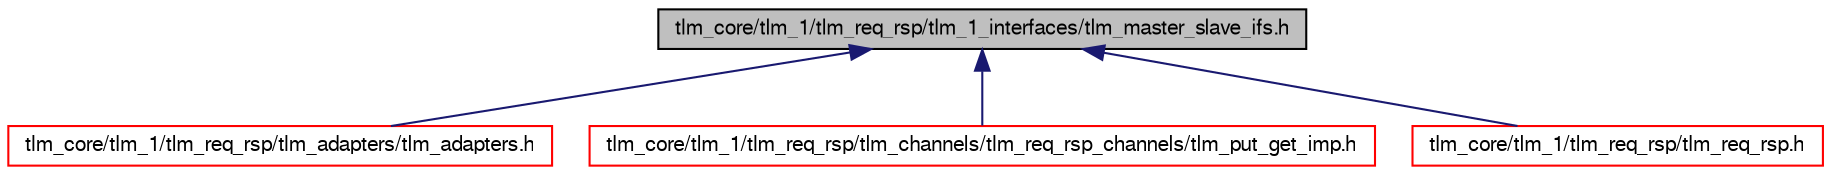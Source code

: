 digraph G
{
  edge [fontname="FreeSans",fontsize="10",labelfontname="FreeSans",labelfontsize="10"];
  node [fontname="FreeSans",fontsize="10",shape=record];
  Node1 [label="tlm_core/tlm_1/tlm_req_rsp/tlm_1_interfaces/tlm_master_slave_ifs.h",height=0.2,width=0.4,color="black", fillcolor="grey75", style="filled" fontcolor="black"];
  Node1 -> Node2 [dir=back,color="midnightblue",fontsize="10",style="solid",fontname="FreeSans"];
  Node2 [label="tlm_core/tlm_1/tlm_req_rsp/tlm_adapters/tlm_adapters.h",height=0.2,width=0.4,color="red", fillcolor="white", style="filled",URL="$a00133.html"];
  Node1 -> Node3 [dir=back,color="midnightblue",fontsize="10",style="solid",fontname="FreeSans"];
  Node3 [label="tlm_core/tlm_1/tlm_req_rsp/tlm_channels/tlm_req_rsp_channels/tlm_put_get_imp.h",height=0.2,width=0.4,color="red", fillcolor="white", style="filled",URL="$a00139.html"];
  Node1 -> Node4 [dir=back,color="midnightblue",fontsize="10",style="solid",fontname="FreeSans"];
  Node4 [label="tlm_core/tlm_1/tlm_req_rsp/tlm_req_rsp.h",height=0.2,width=0.4,color="red", fillcolor="white", style="filled",URL="$a00143.html"];
}
